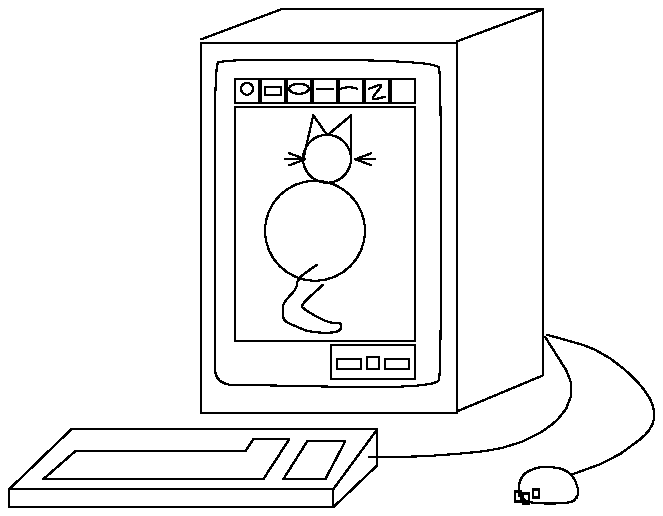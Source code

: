 .PS
scale=100
define macro0 |
[
line  from 140,55 to 121,27 
line  from 121,27 to 145,19 
line  from 145,19 to 164,48 
line  from 164,48 to 140,55 
line  from 31,105 to 3,59 
line  from 3,59 to 148,10 
line  from 148,10 to 182,54 
line  from 182,54 to 31,105 
line  from 182,54 to 183,33 
line  from 183,33 to 149,0 
line  from 149,0 to 148,10 
line  from 3,57 to 4,47 
line  from 4,47 to 149,0 
box ht 6 wid 12 with .nw at 170,123 
line  from 35,86 to 18,63 
line  from 18,63 to 111,31 
line  from 111,31 to 131,59 
line  from 131,59 to 108,67 
line  from 108,67 to 105,62 
line  from 105,62 to 35,87 
] |

define macro1 |
[
line  from 122,34 to 140,34 
line  from 149,33 to 168,33 
line  from 137,14 to 158,14 
line  from 168,33 to 158,14 
line  from 0,9 to 31,39 
line  from 149,33 to 137,14 
line  from 140,34 to 127,14 
line  from 122,34 to 118,28 
line  from 33,28 to 17,14 
box ht 9 wid 162 with .nw at 0,9 
line  from 31,39 to 184,39 
line  from 184,39 to 162,9 
line  from 162,0 to 184,21 
line  from 184,39 to 184,21 
line  from 17,14 to 127,14 
line  from 33,28 to 118,28 
] |

define macro2 |
[
line  from 0,39 to 169,39 
line  from 169,39 to 131,9 
line  from 149,32 to 129,17 
line  from 129,17 to 105,17 
line  from 105,17 to 131,32 
line  from 91,25 to 2,31 
line  from 131,32 to 149,32 
line  from 131,0 to 171,20 
line  from 169,40 to 169,19 
] |

define macro3 |
[
box ht 9 wid 176 with .nw at 0,9 
line  from 0,8 to 45,39 
macro2 with .nw at 45,42
] |

define macro4 |
[
box ht 4 wid 3 with .nw at 9,7 
box ht 5 wid 3 with .nw at 4,5 
box ht 5 wid 3 with .nw at 0,6 
spline  from 3,4\
to 6,0\
to 29,0\
to 31,4
spline  from 2,4\
to 2,12\
to 7,17\
to 17,19\
to 28,16\
to 32,7\
to 31,3
] |

spline  from 500,-490\
to 519,-520\
to 491,-545\
to 443,-550\
to 412,-550
spline  from 501,-489\
to 533,-498\
to 561,-529\
to 538,-550\
to 513,-559
line  from 380,-401 to 372,-404 
line  from 380,-401 to 370,-401 
line  from 380,-401 to 372,-398 
line  from 391,-389 to 403,-379 
line  from 384,-379 to 379,-401 
line  from 391,-389 to 384,-379 
circle rad 12 at 391,-401
circle rad 25 at 385,-437
line  from 403,-379 to 403,-401 
spline  from 389,-464\
to 378,-474\
to 379,-476\
to 391,-483\
to 398,-483\
to 398,-485\
to 398,-483\
to 398,-488\
to 383,-488\
to 376,-485\
to 369,-482\
to 369,-477\
to 369,-473\
to 376,-466\
to 376,-461\
to 386,-454\
to 386,-454
line  from 405,-401 to 413,-404 
line  from 405,-401 to 415,-401 
line  from 405,-401 to 413,-398 
box ht 12 wid 12 with .nw at 345,-361 
box ht 12 wid 12 with .nw at 358,-361 
box ht 12 wid 12 with .nw at 371,-361 
box ht 12 wid 12 with .nw at 384,-361 
box ht 12 wid 12 with .nw at 397,-361 
box ht 12 wid 12 with .nw at 410,-361 
box ht 12 wid 12 with .nw at 423,-361 
box ht 117 wid 90 with .nw at 345,-375 
box ht 17 wid 42 with .nw at 393,-494 
macro4 with .nw at 485,-555
macro1 with .nw at 232,-536
box ht 5 wid 12 with .nw at 420,-501 
box ht 5 wid 12 with .nw at 396,-501 
box ht 6 wid 6 with .nw at 411,-500 
spline  from 412,-366\
to 420,-363\
to 412,-372\
to 420,-370
arc from 406,-366 to 398,-366 at 402,-376
line  from 386,-366 to 394,-366 
ellipse ht 5 wid 10 at 377,-366
box ht 4 wid 8 with .nw at 360,-365 
circle rad 3 at 351,-366
spline  from 335,-416\
to 335,-502\
to 335,-510\
to 340,-514\
to 346,-514\
to 446,-516\
to 448,-507\
to 448,-359\
to 446,-352\
to 338,-351\
to 335,-355\
to 335,-418
box ht 185 wid 128 with .nw at 328,-343 
line  from 328,-341 to 368,-326 
line  from 456,-342 to 499,-326 
line  from 456,-527 to 499,-509 
line  from 368,-326 to 499,-326 
line  from 499,-326 to 499,-509 
.PE
